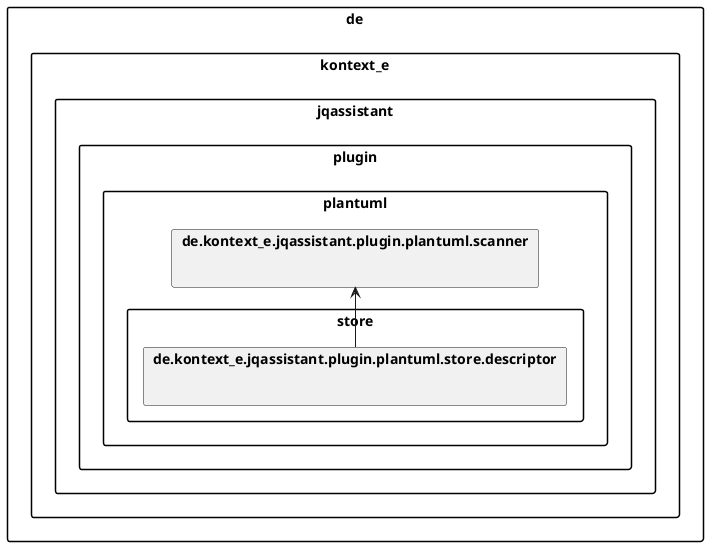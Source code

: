 @startuml

skinparam packageStyle rect

package de.kontext_e.jqassistant.plugin.plantuml.scanner {}
package de.kontext_e.jqassistant.plugin.plantuml.store.descriptor {}

de.kontext_e.jqassistant.plugin.plantuml.scanner <-- de.kontext_e.jqassistant.plugin.plantuml.store.descriptor

@enduml
